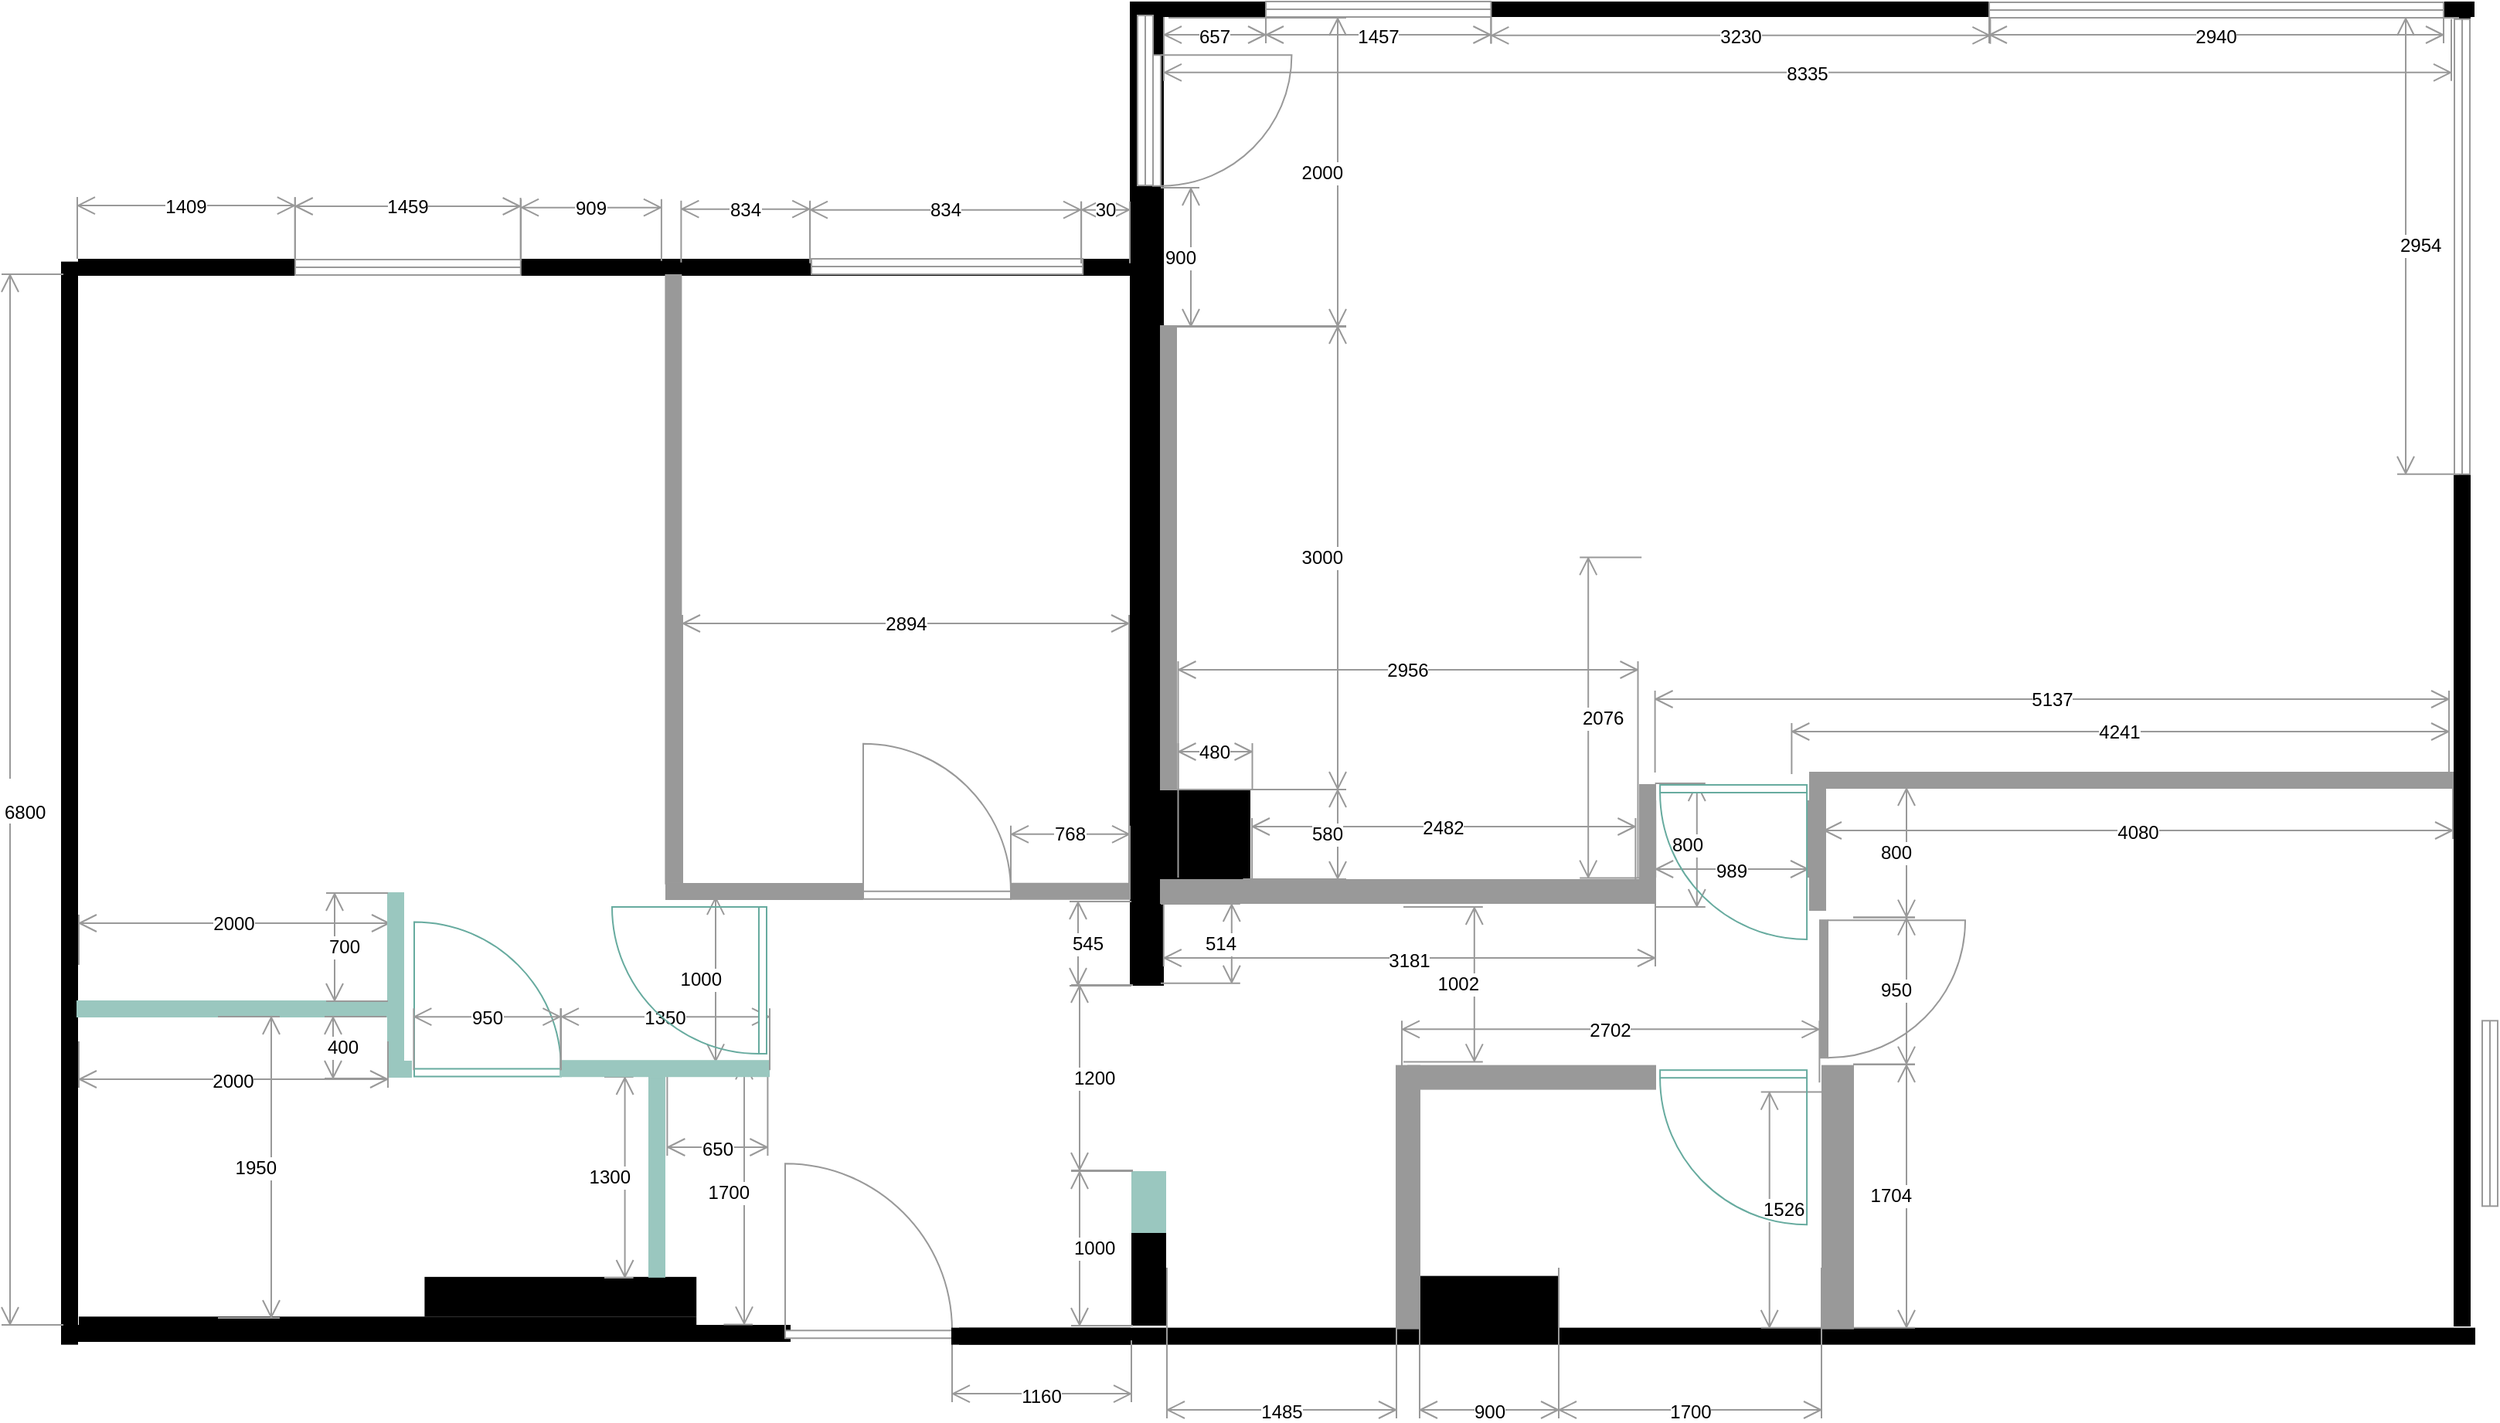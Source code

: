 <mxfile version="20.3.0" type="device"><diagram id="LmHbcjnlxek3c9rHapPQ" name="base"><mxGraphModel dx="1408" dy="843" grid="1" gridSize="10" guides="1" tooltips="1" connect="1" arrows="1" fold="1" page="1" pageScale="1" pageWidth="1600" pageHeight="900" math="0" shadow="0"><root><mxCell id="0"/><mxCell id="1" parent="0"/><mxCell id="LYEyOw4cseYLu7qsE9AW-170" value="" style="verticalLabelPosition=bottom;html=1;verticalAlign=top;align=center;shape=mxgraph.floorplan.wall;fillColor=strokeColor;strokeColor=#999999;" parent="1" vertex="1"><mxGeometry x="1260" y="1242" width="420" height="10" as="geometry"/></mxCell><mxCell id="LYEyOw4cseYLu7qsE9AW-12" value="" style="verticalLabelPosition=bottom;html=1;verticalAlign=top;align=center;shape=mxgraph.floorplan.wall;fillColor=#000000;" parent="1" vertex="1"><mxGeometry x="140" y="910" width="380" height="10" as="geometry"/></mxCell><mxCell id="LYEyOw4cseYLu7qsE9AW-13" value="" style="verticalLabelPosition=bottom;html=1;verticalAlign=top;align=center;shape=mxgraph.floorplan.wall;fillColor=#000000;direction=south;" parent="1" vertex="1"><mxGeometry x="129" y="911.82" width="10" height="700" as="geometry"/></mxCell><mxCell id="LYEyOw4cseYLu7qsE9AW-14" value="" style="verticalLabelPosition=bottom;html=1;verticalAlign=top;align=center;shape=mxgraph.floorplan.wall;fillColor=#000000;" parent="1" vertex="1"><mxGeometry x="520" y="910" width="310" height="10" as="geometry"/></mxCell><mxCell id="LYEyOw4cseYLu7qsE9AW-15" value="" style="verticalLabelPosition=bottom;html=1;verticalAlign=top;align=center;shape=mxgraph.floorplan.wall;fillColor=#000000;strokeColor=none;" parent="1" vertex="1"><mxGeometry x="820" y="743" width="870" height="10" as="geometry"/></mxCell><mxCell id="LYEyOw4cseYLu7qsE9AW-18" value="" style="verticalLabelPosition=bottom;html=1;verticalAlign=top;align=center;shape=mxgraph.floorplan.wall;fillColor=#000000;direction=south;" parent="1" vertex="1"><mxGeometry x="1677" y="750" width="10" height="850" as="geometry"/></mxCell><mxCell id="LYEyOw4cseYLu7qsE9AW-19" value="" style="verticalLabelPosition=bottom;html=1;verticalAlign=top;align=center;shape=mxgraph.floorplan.wall;fillColor=#000000;" parent="1" vertex="1"><mxGeometry x="140" y="1600" width="460" height="10" as="geometry"/></mxCell><mxCell id="LYEyOw4cseYLu7qsE9AW-21" value="" style="verticalLabelPosition=bottom;html=1;verticalAlign=top;align=center;shape=mxgraph.floorplan.wall;fillColor=#000000;" parent="1" vertex="1"><mxGeometry x="710" y="1601.82" width="980" height="10" as="geometry"/></mxCell><mxCell id="LYEyOw4cseYLu7qsE9AW-22" value="" style="rounded=0;whiteSpace=wrap;html=1;strokeColor=none;fillColor=#000000;" parent="1" vertex="1"><mxGeometry x="820" y="750" width="22" height="580" as="geometry"/></mxCell><mxCell id="LYEyOw4cseYLu7qsE9AW-23" value="" style="rounded=0;whiteSpace=wrap;html=1;strokeColor=none;fillColor=#000000;" parent="1" vertex="1"><mxGeometry x="821" y="1540" width="22.5" height="60" as="geometry"/></mxCell><mxCell id="LYEyOw4cseYLu7qsE9AW-25" value="" style="rounded=0;whiteSpace=wrap;html=1;strokeColor=none;fillColor=#000000;" parent="1" vertex="1"><mxGeometry x="820" y="1319" width="22" height="61" as="geometry"/></mxCell><mxCell id="LYEyOw4cseYLu7qsE9AW-28" value="" style="verticalLabelPosition=bottom;html=1;verticalAlign=top;align=center;shape=mxgraph.floorplan.window;strokeColor=#999999;fillColor=#FFFFFF;" parent="1" vertex="1"><mxGeometry x="280" y="910" width="145.9" height="10" as="geometry"/></mxCell><mxCell id="LYEyOw4cseYLu7qsE9AW-29" value="" style="verticalLabelPosition=bottom;html=1;verticalAlign=top;align=center;shape=mxgraph.floorplan.window;strokeColor=#999999;fillColor=#FFFFFF;" parent="1" vertex="1"><mxGeometry x="614" y="909.53" width="175.6" height="10" as="geometry"/></mxCell><mxCell id="LYEyOw4cseYLu7qsE9AW-31" value="" style="verticalLabelPosition=bottom;html=1;verticalAlign=top;align=center;shape=mxgraph.floorplan.window;strokeColor=#999999;fillColor=#FFFFFF;flipV=1;" parent="1" vertex="1"><mxGeometry x="908" y="743" width="145.7" height="10" as="geometry"/></mxCell><mxCell id="LYEyOw4cseYLu7qsE9AW-32" value="" style="verticalLabelPosition=bottom;html=1;verticalAlign=top;align=center;shape=mxgraph.floorplan.window;strokeColor=#999999;fillColor=#FFFFFF;" parent="1" vertex="1"><mxGeometry x="1376" y="743.5" width="294" height="10" as="geometry"/></mxCell><mxCell id="LYEyOw4cseYLu7qsE9AW-39" value="" style="verticalLabelPosition=bottom;html=1;verticalAlign=top;align=center;shape=mxgraph.floorplan.window;strokeColor=#999999;fillColor=#FFFFFF;direction=south;" parent="1" vertex="1"><mxGeometry x="1695" y="1402.64" width="10" height="120" as="geometry"/></mxCell><mxCell id="LYEyOw4cseYLu7qsE9AW-41" value="" style="verticalLabelPosition=bottom;html=1;verticalAlign=top;align=center;shape=mxgraph.floorplan.window;strokeColor=#999999;fillColor=#FFFFFF;direction=south;" parent="1" vertex="1"><mxGeometry x="820" y="752" width="20" height="110" as="geometry"/></mxCell><mxCell id="LYEyOw4cseYLu7qsE9AW-45" value="" style="verticalLabelPosition=bottom;html=1;verticalAlign=top;align=center;shape=mxgraph.floorplan.doorRight;aspect=fixed;strokeColor=#999999;fillColor=#FFFFFF;direction=north;" parent="1" vertex="1"><mxGeometry x="835" y="777.64" width="90" height="84.71" as="geometry"/></mxCell><mxCell id="LYEyOw4cseYLu7qsE9AW-122" value="" style="rounded=0;whiteSpace=wrap;html=1;strokeColor=none;fillColor=#000000;" parent="1" vertex="1"><mxGeometry x="363.7" y="1568.43" width="175.9" height="25.7" as="geometry"/></mxCell><mxCell id="LYEyOw4cseYLu7qsE9AW-123" value="" style="rounded=0;whiteSpace=wrap;html=1;strokeColor=none;fillColor=#000000;" parent="1" vertex="1"><mxGeometry x="140" y="1594.13" width="399.6" height="5.87" as="geometry"/></mxCell><mxCell id="LYEyOw4cseYLu7qsE9AW-136" value="545" style="shape=dimension;direction=south;whiteSpace=wrap;html=1;align=left;points=[];verticalAlign=middle;labelBackgroundColor=#ffffff;strokeColor=#999999;" parent="1" vertex="1"><mxGeometry x="781" y="1325.5" width="40" height="54.5" as="geometry"/></mxCell><mxCell id="LYEyOw4cseYLu7qsE9AW-139" value="2000" style="shape=dimension;direction=west;whiteSpace=wrap;html=1;align=center;points=[];verticalAlign=top;spacingTop=-8;labelBackgroundColor=#ffffff;strokeColor=#999999;fillColor=#999999;" parent="1" vertex="1"><mxGeometry x="140" y="1334" width="201" height="32.5" as="geometry"/></mxCell><mxCell id="LYEyOw4cseYLu7qsE9AW-140" value="" style="verticalLabelPosition=bottom;html=1;verticalAlign=top;align=center;shape=mxgraph.floorplan.wall;fillColor=strokeColor;direction=south;strokeColor=#999999;" parent="1" vertex="1"><mxGeometry x="519.7" y="920" width="10" height="393.88" as="geometry"/></mxCell><mxCell id="LYEyOw4cseYLu7qsE9AW-142" value="2894" style="shape=dimension;direction=west;whiteSpace=wrap;html=1;align=center;points=[];verticalAlign=top;spacingTop=-8;labelBackgroundColor=#ffffff;strokeColor=#999999;fillColor=#999999;" parent="1" vertex="1"><mxGeometry x="530.5" y="1140" width="289" height="173.88" as="geometry"/></mxCell><mxCell id="LYEyOw4cseYLu7qsE9AW-147" value="1409" style="shape=dimension;direction=west;whiteSpace=wrap;html=1;align=center;points=[];verticalAlign=top;spacingTop=-8;labelBackgroundColor=#ffffff;strokeColor=#999999;fillColor=#999999;" parent="1" vertex="1"><mxGeometry x="139" y="869.53" width="140.9" height="40" as="geometry"/></mxCell><mxCell id="LYEyOw4cseYLu7qsE9AW-148" value="1459" style="shape=dimension;direction=west;whiteSpace=wrap;html=1;align=center;points=[];verticalAlign=top;spacingTop=-8;labelBackgroundColor=#ffffff;strokeColor=#999999;fillColor=#999999;" parent="1" vertex="1"><mxGeometry x="279.9" y="870" width="145.9" height="40" as="geometry"/></mxCell><mxCell id="LYEyOw4cseYLu7qsE9AW-149" value="909" style="shape=dimension;direction=west;whiteSpace=wrap;html=1;align=center;points=[];verticalAlign=top;spacingTop=-8;labelBackgroundColor=#ffffff;strokeColor=#999999;fillColor=#999999;" parent="1" vertex="1"><mxGeometry x="426.05" y="870.82" width="90.9" height="40" as="geometry"/></mxCell><mxCell id="LYEyOw4cseYLu7qsE9AW-150" value="1160" style="shape=dimension;whiteSpace=wrap;html=1;align=center;points=[];verticalAlign=bottom;spacingBottom=-5;labelBackgroundColor=#ffffff;strokeColor=#999999;fillColor=#999999;" parent="1" vertex="1"><mxGeometry x="705" y="1609.51" width="116" height="40" as="geometry"/></mxCell><mxCell id="LYEyOw4cseYLu7qsE9AW-20" value="" style="verticalLabelPosition=bottom;html=1;verticalAlign=top;align=center;shape=mxgraph.floorplan.doorRight;aspect=fixed;direction=west;strokeColor=#999999;" parent="1" vertex="1"><mxGeometry x="597" y="1493.37" width="108" height="114.76" as="geometry"/></mxCell><mxCell id="LYEyOw4cseYLu7qsE9AW-151" value="" style="verticalLabelPosition=bottom;html=1;verticalAlign=top;align=center;shape=mxgraph.floorplan.wall;fillColor=#000000;" parent="1" vertex="1"><mxGeometry x="705" y="1601.82" width="115" height="10" as="geometry"/></mxCell><mxCell id="LYEyOw4cseYLu7qsE9AW-152" value="834" style="shape=dimension;direction=west;whiteSpace=wrap;html=1;align=center;points=[];verticalAlign=top;spacingTop=-8;labelBackgroundColor=#ffffff;strokeColor=#999999;fillColor=#999999;" parent="1" vertex="1"><mxGeometry x="529.7" y="871.82" width="83.4" height="40" as="geometry"/></mxCell><mxCell id="LYEyOw4cseYLu7qsE9AW-154" value="834" style="shape=dimension;direction=west;whiteSpace=wrap;html=1;align=center;points=[];verticalAlign=top;spacingTop=-8;labelBackgroundColor=#ffffff;strokeColor=#999999;fillColor=#999999;" parent="1" vertex="1"><mxGeometry x="613" y="872.35" width="175.5" height="40" as="geometry"/></mxCell><mxCell id="LYEyOw4cseYLu7qsE9AW-155" value="30" style="shape=dimension;direction=west;whiteSpace=wrap;html=1;align=center;points=[];verticalAlign=top;spacingTop=-8;labelBackgroundColor=#ffffff;strokeColor=#999999;fillColor=#999999;" parent="1" vertex="1"><mxGeometry x="788.6" y="872.35" width="31.4" height="40" as="geometry"/></mxCell><mxCell id="LYEyOw4cseYLu7qsE9AW-156" value="1485" style="shape=dimension;whiteSpace=wrap;html=1;align=center;points=[];verticalAlign=bottom;spacingBottom=-5;labelBackgroundColor=#ffffff;strokeColor=#999999;" parent="1" vertex="1"><mxGeometry x="844" y="1562.51" width="148.5" height="97.49" as="geometry"/></mxCell><mxCell id="LYEyOw4cseYLu7qsE9AW-158" value="514" style="shape=dimension;direction=north;whiteSpace=wrap;html=1;align=right;points=[];verticalAlign=middle;labelBackgroundColor=#ffffff;strokeColor=#999999;fillColor=#999999;" parent="1" vertex="1"><mxGeometry x="840" y="1327" width="51.4" height="51.4" as="geometry"/></mxCell><mxCell id="LYEyOw4cseYLu7qsE9AW-161" value="1002" style="shape=dimension;direction=north;whiteSpace=wrap;html=1;align=right;points=[];verticalAlign=middle;labelBackgroundColor=#ffffff;strokeColor=#999999;fillColor=#999999;" parent="1" vertex="1"><mxGeometry x="997" y="1329" width="51.4" height="100.2" as="geometry"/></mxCell><mxCell id="LYEyOw4cseYLu7qsE9AW-163" value="2702" style="shape=dimension;direction=west;whiteSpace=wrap;html=1;align=center;points=[];verticalAlign=top;spacingTop=-8;labelBackgroundColor=#ffffff;strokeColor=#999999;fillColor=#999999;" parent="1" vertex="1"><mxGeometry x="996" y="1402.64" width="270.2" height="40" as="geometry"/></mxCell><mxCell id="LYEyOw4cseYLu7qsE9AW-164" value="989" style="shape=dimension;whiteSpace=wrap;html=1;align=center;points=[];verticalAlign=bottom;spacingBottom=-5;labelBackgroundColor=#ffffff;strokeColor=#999999;fillColor=#999999;" parent="1" vertex="1"><mxGeometry x="1160.1" y="1260" width="98.9" height="50" as="geometry"/></mxCell><mxCell id="LYEyOw4cseYLu7qsE9AW-169" value="800" style="shape=dimension;direction=north;whiteSpace=wrap;html=1;align=right;points=[];verticalAlign=middle;labelBackgroundColor=#ffffff;strokeColor=#999999;fillColor=#999999;" parent="1" vertex="1"><mxGeometry x="1159.8" y="1249" width="32.6" height="80" as="geometry"/></mxCell><mxCell id="LYEyOw4cseYLu7qsE9AW-171" value="4241" style="shape=dimension;direction=west;whiteSpace=wrap;html=1;align=center;points=[];verticalAlign=top;spacingTop=-8;labelBackgroundColor=#ffffff;strokeColor=#999999;fillColor=#999999;" parent="1" vertex="1"><mxGeometry x="1248.2" y="1210" width="425.3" height="33" as="geometry"/></mxCell><mxCell id="LYEyOw4cseYLu7qsE9AW-173" value="4080" style="shape=dimension;whiteSpace=wrap;html=1;align=center;points=[];verticalAlign=bottom;spacingBottom=-5;labelBackgroundColor=#ffffff;strokeColor=#999999;fillColor=#999999;" parent="1" vertex="1"><mxGeometry x="1269" y="1249" width="407" height="36" as="geometry"/></mxCell><mxCell id="LYEyOw4cseYLu7qsE9AW-174" value="" style="rounded=0;whiteSpace=wrap;html=1;strokeColor=#999999;fillColor=#999999;" parent="1" vertex="1"><mxGeometry x="1260" y="1243" width="10" height="88" as="geometry"/></mxCell><mxCell id="LYEyOw4cseYLu7qsE9AW-176" value="" style="rounded=0;whiteSpace=wrap;html=1;strokeColor=#999999;fillColor=#999999;" parent="1" vertex="1"><mxGeometry x="1268" y="1431.82" width="20" height="170" as="geometry"/></mxCell><mxCell id="LYEyOw4cseYLu7qsE9AW-177" value="800" style="shape=dimension;direction=north;whiteSpace=wrap;html=1;align=right;points=[];verticalAlign=middle;labelBackgroundColor=#ffffff;strokeColor=#999999;fillColor=#999999;" parent="1" vertex="1"><mxGeometry x="1288" y="1252" width="40" height="83.8" as="geometry"/></mxCell><mxCell id="LYEyOw4cseYLu7qsE9AW-178" value="1704" style="shape=dimension;direction=north;whiteSpace=wrap;html=1;align=right;points=[];verticalAlign=middle;labelBackgroundColor=#ffffff;strokeColor=#999999;fillColor=#999999;" parent="1" vertex="1"><mxGeometry x="1288" y="1431" width="40" height="170.4" as="geometry"/></mxCell><mxCell id="LYEyOw4cseYLu7qsE9AW-179" value="950" style="shape=dimension;direction=north;whiteSpace=wrap;html=1;align=right;points=[];verticalAlign=middle;labelBackgroundColor=#ffffff;strokeColor=#999999;fillColor=#999999;" parent="1" vertex="1"><mxGeometry x="1288" y="1335.8" width="40" height="95" as="geometry"/></mxCell><mxCell id="LYEyOw4cseYLu7qsE9AW-180" value="" style="rounded=0;whiteSpace=wrap;html=1;strokeColor=none;fillColor=#000000;" parent="1" vertex="1"><mxGeometry x="1007.5" y="1567.81" width="90" height="34" as="geometry"/></mxCell><mxCell id="LYEyOw4cseYLu7qsE9AW-183" value="900" style="shape=dimension;whiteSpace=wrap;html=1;align=center;points=[];verticalAlign=bottom;spacingBottom=-5;labelBackgroundColor=#ffffff;strokeColor=#999999;" parent="1" vertex="1"><mxGeometry x="1007.5" y="1562.51" width="90" height="97.49" as="geometry"/></mxCell><mxCell id="LYEyOw4cseYLu7qsE9AW-184" value="1700" style="shape=dimension;whiteSpace=wrap;html=1;align=center;points=[];verticalAlign=bottom;spacingBottom=-5;labelBackgroundColor=#ffffff;strokeColor=#999999;" parent="1" vertex="1"><mxGeometry x="1097.5" y="1562.51" width="170" height="97.49" as="geometry"/></mxCell><mxCell id="LYEyOw4cseYLu7qsE9AW-185" value="" style="rounded=0;whiteSpace=wrap;html=1;strokeColor=#999999;fillColor=#999999;" parent="1" vertex="1"><mxGeometry x="992.5" y="1431.82" width="15" height="170" as="geometry"/></mxCell><mxCell id="LYEyOw4cseYLu7qsE9AW-186" value="1526" style="shape=dimension;direction=south;whiteSpace=wrap;html=1;align=left;points=[];verticalAlign=middle;labelBackgroundColor=#ffffff;strokeColor=#999999;fillColor=#999999;" parent="1" vertex="1"><mxGeometry x="1228.35" y="1448.8" width="40" height="152.6" as="geometry"/></mxCell><mxCell id="LYEyOw4cseYLu7qsE9AW-187" value="" style="rounded=0;whiteSpace=wrap;html=1;strokeColor=#999999;fillColor=#999999;direction=south;" parent="1" vertex="1"><mxGeometry x="1000" y="1431.82" width="160" height="15" as="geometry"/></mxCell><mxCell id="LYEyOw4cseYLu7qsE9AW-188" value="" style="rounded=0;whiteSpace=wrap;html=1;strokeColor=#999999;fillColor=#999999;direction=south;" parent="1" vertex="1"><mxGeometry x="840" y="1311.5" width="320" height="15" as="geometry"/></mxCell><mxCell id="LYEyOw4cseYLu7qsE9AW-190" value="" style="rounded=0;whiteSpace=wrap;html=1;strokeColor=none;fillColor=#000000;" parent="1" vertex="1"><mxGeometry x="840" y="1253" width="58" height="58" as="geometry"/></mxCell><mxCell id="LYEyOw4cseYLu7qsE9AW-191" value="" style="verticalLabelPosition=bottom;html=1;verticalAlign=top;align=center;shape=mxgraph.floorplan.wall;fillColor=strokeColor;direction=south;strokeColor=#999999;" parent="1" vertex="1"><mxGeometry x="840" y="953" width="10" height="300" as="geometry"/></mxCell><mxCell id="LYEyOw4cseYLu7qsE9AW-192" value="3000" style="shape=dimension;direction=north;whiteSpace=wrap;html=1;align=right;points=[];verticalAlign=middle;labelBackgroundColor=#ffffff;strokeColor=#999999;fillColor=#999999;" parent="1" vertex="1"><mxGeometry x="845.7" y="953" width="114.3" height="300" as="geometry"/></mxCell><mxCell id="LYEyOw4cseYLu7qsE9AW-193" value="2000" style="shape=dimension;direction=north;whiteSpace=wrap;html=1;align=right;points=[];verticalAlign=middle;labelBackgroundColor=#ffffff;strokeColor=#999999;fillColor=#999999;" parent="1" vertex="1"><mxGeometry x="845" y="753.5" width="115" height="200" as="geometry"/></mxCell><mxCell id="LYEyOw4cseYLu7qsE9AW-194" value="900" style="shape=dimension;direction=north;whiteSpace=wrap;html=1;align=right;points=[];verticalAlign=middle;labelBackgroundColor=#ffffff;strokeColor=#999999;fillColor=#999999;" parent="1" vertex="1"><mxGeometry x="840" y="863.5" width="25" height="90" as="geometry"/></mxCell><mxCell id="LYEyOw4cseYLu7qsE9AW-195" value="2076" style="shape=dimension;direction=south;whiteSpace=wrap;html=1;align=left;points=[];verticalAlign=middle;labelBackgroundColor=#ffffff;strokeColor=#999999;fillColor=#999999;" parent="1" vertex="1"><mxGeometry x="1111.1" y="1102.7" width="40" height="207.6" as="geometry"/></mxCell><mxCell id="LYEyOw4cseYLu7qsE9AW-197" value="5137" style="shape=dimension;direction=west;whiteSpace=wrap;html=1;align=center;points=[];verticalAlign=top;spacingTop=-8;labelBackgroundColor=#ffffff;strokeColor=#999999;fillColor=#999999;" parent="1" vertex="1"><mxGeometry x="1159.8" y="1189" width="513.7" height="53" as="geometry"/></mxCell><mxCell id="LYEyOw4cseYLu7qsE9AW-198" value="2956" style="shape=dimension;direction=west;whiteSpace=wrap;html=1;align=center;points=[];verticalAlign=top;spacingTop=-8;labelBackgroundColor=#ffffff;strokeColor=#999999;fillColor=#999999;" parent="1" vertex="1"><mxGeometry x="851.25" y="1170" width="297.5" height="140" as="geometry"/></mxCell><mxCell id="LYEyOw4cseYLu7qsE9AW-199" value="2482" style="shape=dimension;direction=west;whiteSpace=wrap;html=1;align=center;points=[];verticalAlign=top;spacingTop=-8;labelBackgroundColor=#ffffff;strokeColor=#999999;fillColor=#999999;" parent="1" vertex="1"><mxGeometry x="899.0" y="1271.5" width="248.2" height="40" as="geometry"/></mxCell><mxCell id="LYEyOw4cseYLu7qsE9AW-200" value="480" style="shape=dimension;direction=west;whiteSpace=wrap;html=1;align=center;points=[];verticalAlign=top;spacingTop=-8;labelBackgroundColor=#ffffff;strokeColor=#999999;fillColor=#999999;" parent="1" vertex="1"><mxGeometry x="851.25" y="1223" width="48" height="30" as="geometry"/></mxCell><mxCell id="LYEyOw4cseYLu7qsE9AW-201" value="3181" style="shape=dimension;whiteSpace=wrap;html=1;align=center;points=[];verticalAlign=bottom;spacingBottom=-5;labelBackgroundColor=#ffffff;strokeColor=#999999;fillColor=#999999;" parent="1" vertex="1"><mxGeometry x="841.9" y="1320" width="318.1" height="47.5" as="geometry"/></mxCell><mxCell id="LYEyOw4cseYLu7qsE9AW-203" value="2954" style="shape=dimension;direction=south;whiteSpace=wrap;html=1;align=left;points=[];verticalAlign=middle;labelBackgroundColor=#ffffff;strokeColor=#999999;fillColor=#999999;" parent="1" vertex="1"><mxGeometry x="1640" y="753.5" width="40" height="295.4" as="geometry"/></mxCell><mxCell id="LYEyOw4cseYLu7qsE9AW-204" value="" style="verticalLabelPosition=bottom;html=1;verticalAlign=top;align=center;shape=mxgraph.floorplan.window;strokeColor=#999999;fillColor=#FFFFFF;direction=south;" parent="1" vertex="1"><mxGeometry x="1677" y="754.4" width="10" height="294.5" as="geometry"/></mxCell><mxCell id="LYEyOw4cseYLu7qsE9AW-205" value="8335" style="shape=dimension;whiteSpace=wrap;html=1;align=center;points=[];verticalAlign=bottom;spacingBottom=-5;labelBackgroundColor=#ffffff;strokeColor=#999999;fillColor=#999999;" parent="1" vertex="1"><mxGeometry x="842" y="754.4" width="833" height="40" as="geometry"/></mxCell><mxCell id="LYEyOw4cseYLu7qsE9AW-206" value="2940" style="shape=dimension;whiteSpace=wrap;html=1;align=center;points=[];verticalAlign=bottom;spacingBottom=-5;labelBackgroundColor=#ffffff;strokeColor=#999999;fillColor=#999999;" parent="1" vertex="1"><mxGeometry x="1376" y="750" width="294" height="20" as="geometry"/></mxCell><mxCell id="LYEyOw4cseYLu7qsE9AW-207" value="657" style="shape=dimension;whiteSpace=wrap;html=1;align=center;points=[];verticalAlign=bottom;spacingBottom=-5;labelBackgroundColor=#ffffff;strokeColor=#999999;fillColor=#999999;" parent="1" vertex="1"><mxGeometry x="842" y="753" width="66" height="17" as="geometry"/></mxCell><mxCell id="LYEyOw4cseYLu7qsE9AW-208" value="1457" style="shape=dimension;whiteSpace=wrap;html=1;align=center;points=[];verticalAlign=bottom;spacingBottom=-5;labelBackgroundColor=#ffffff;strokeColor=#999999;fillColor=#999999;" parent="1" vertex="1"><mxGeometry x="908" y="753" width="145.7" height="17" as="geometry"/></mxCell><mxCell id="LYEyOw4cseYLu7qsE9AW-209" value="3230" style="shape=dimension;whiteSpace=wrap;html=1;align=center;points=[];verticalAlign=bottom;spacingBottom=-5;labelBackgroundColor=#ffffff;strokeColor=#999999;fillColor=#999999;" parent="1" vertex="1"><mxGeometry x="1053.7" y="753.4" width="323" height="17" as="geometry"/></mxCell><mxCell id="LYEyOw4cseYLu7qsE9AW-210" value="" style="verticalLabelPosition=bottom;html=1;verticalAlign=top;align=center;shape=mxgraph.floorplan.doorLeft;strokeColor=#999999;fillColor=#999999;flipH=0;flipV=1;direction=north;" parent="1" vertex="1"><mxGeometry x="1266.5" y="1337.6" width="85" height="89" as="geometry"/></mxCell><mxCell id="LYEyOw4cseYLu7qsE9AW-211" value="580" style="shape=dimension;direction=north;whiteSpace=wrap;html=1;align=right;points=[];verticalAlign=middle;labelBackgroundColor=#ffffff;strokeColor=#999999;fillColor=#999999;" parent="1" vertex="1"><mxGeometry x="893.2" y="1253" width="66.8" height="58" as="geometry"/></mxCell><mxCell id="vEKqB3FCuVcJWhDV_tgC-2" value="768" style="shape=dimension;direction=west;whiteSpace=wrap;html=1;align=center;points=[];verticalAlign=top;spacingTop=-8;labelBackgroundColor=#ffffff;strokeColor=#999999;fillColor=#999999;" parent="1" vertex="1"><mxGeometry x="743" y="1276.4" width="77" height="40" as="geometry"/></mxCell><mxCell id="vEKqB3FCuVcJWhDV_tgC-3" value="" style="verticalLabelPosition=bottom;html=1;verticalAlign=top;align=center;shape=mxgraph.floorplan.wall;fillColor=strokeColor;strokeColor=#999999;" parent="1" vertex="1"><mxGeometry x="743" y="1313.88" width="77" height="10" as="geometry"/></mxCell><mxCell id="vEKqB3FCuVcJWhDV_tgC-4" value="" style="verticalLabelPosition=bottom;html=1;verticalAlign=top;align=center;shape=mxgraph.floorplan.doorRight;strokeColor=#999999;fillColor=none;flipH=1;flipV=1;" parent="1" vertex="1"><mxGeometry x="647.5" y="1228.38" width="95.5" height="95.5" as="geometry"/></mxCell><mxCell id="vEKqB3FCuVcJWhDV_tgC-7" value="" style="verticalLabelPosition=bottom;html=1;verticalAlign=top;align=center;shape=mxgraph.floorplan.wall;fillColor=strokeColor;strokeColor=#999999;" parent="1" vertex="1"><mxGeometry x="520" y="1314" width="127" height="10" as="geometry"/></mxCell><mxCell id="OPT52nI8Pb2pX1ONt2yq-1" value="&lt;br&gt;6800" style="shape=dimension;direction=south;whiteSpace=wrap;html=1;align=left;points=[];verticalAlign=middle;labelBackgroundColor=#ffffff;strokeColor=#999999;fillColor=#999999;" parent="1" vertex="1"><mxGeometry x="90" y="919.53" width="40" height="680" as="geometry"/></mxCell><mxCell id="DV3rMQ3bcNVrOsu2Myw1-1" value="" style="verticalLabelPosition=bottom;html=1;verticalAlign=top;align=center;shape=mxgraph.floorplan.wallCorner;fillColor=strokeColor;direction=north;strokeColor=#9AC7BF;" parent="1" vertex="1"><mxGeometry x="340" y="1320" width="15" height="119" as="geometry"/></mxCell><mxCell id="DV3rMQ3bcNVrOsu2Myw1-2" value="" style="verticalLabelPosition=bottom;html=1;verticalAlign=top;align=center;shape=mxgraph.floorplan.wall;fillColor=strokeColor;direction=south;strokeColor=#9AC7BF;" parent="1" vertex="1"><mxGeometry x="509.0" y="1439.44" width="10" height="128.99" as="geometry"/></mxCell><mxCell id="DV3rMQ3bcNVrOsu2Myw1-3" value="" style="verticalLabelPosition=bottom;html=1;verticalAlign=top;align=center;shape=mxgraph.floorplan.wall;fillColor=strokeColor;strokeColor=#9AC7BF;" parent="1" vertex="1"><mxGeometry x="139" y="1390" width="200" height="10" as="geometry"/></mxCell><mxCell id="DV3rMQ3bcNVrOsu2Myw1-4" value="700" style="shape=dimension;direction=south;whiteSpace=wrap;html=1;align=left;points=[];verticalAlign=middle;labelBackgroundColor=#ffffff;strokeColor=#999999;" parent="1" vertex="1"><mxGeometry x="300" y="1320" width="40" height="70" as="geometry"/></mxCell><mxCell id="DV3rMQ3bcNVrOsu2Myw1-5" value="650" style="shape=dimension;whiteSpace=wrap;html=1;align=center;points=[];verticalAlign=bottom;spacingBottom=-5;labelBackgroundColor=#ffffff;strokeColor=#999999;" parent="1" vertex="1"><mxGeometry x="520.7" y="1439" width="65" height="51" as="geometry"/></mxCell><mxCell id="DV3rMQ3bcNVrOsu2Myw1-6" value="1700" style="shape=dimension;direction=north;whiteSpace=wrap;html=1;align=right;points=[];verticalAlign=middle;labelBackgroundColor=#ffffff;strokeColor=#999999;" parent="1" vertex="1"><mxGeometry x="557.2" y="1429.2" width="18.8" height="170" as="geometry"/></mxCell><mxCell id="DV3rMQ3bcNVrOsu2Myw1-7" value="" style="verticalLabelPosition=bottom;html=1;verticalAlign=top;align=center;shape=mxgraph.floorplan.doorRight;strokeColor=#67AB9F;fillColor=default;flipH=1;flipV=1;" parent="1" vertex="1"><mxGeometry x="357" y="1342.75" width="95" height="96" as="geometry"/></mxCell><mxCell id="DV3rMQ3bcNVrOsu2Myw1-10" value="" style="rounded=0;whiteSpace=wrap;html=1;strokeColor=#999999;fillColor=#999999;direction=west;" parent="1" vertex="1"><mxGeometry x="1150" y="1250" width="10" height="75.5" as="geometry"/></mxCell><mxCell id="DOWxiEm81kMclWU2xzBX-1" value="1000" style="shape=dimension;direction=north;whiteSpace=wrap;html=1;align=right;points=[];verticalAlign=middle;labelBackgroundColor=#ffffff;strokeColor=#999999;" vertex="1" parent="1"><mxGeometry x="520.7" y="1322.57" width="36.8" height="106.63" as="geometry"/></mxCell><mxCell id="DOWxiEm81kMclWU2xzBX-2" value="1300" style="shape=dimension;direction=north;whiteSpace=wrap;html=1;align=right;points=[];verticalAlign=middle;labelBackgroundColor=#ffffff;strokeColor=#999999;" vertex="1" parent="1"><mxGeometry x="480" y="1439" width="18.8" height="130" as="geometry"/></mxCell><mxCell id="DOWxiEm81kMclWU2xzBX-3" value="" style="verticalLabelPosition=bottom;html=1;verticalAlign=top;align=center;shape=mxgraph.floorplan.wall;fillColor=strokeColor;strokeColor=#9AC7BF;" vertex="1" parent="1"><mxGeometry x="451.5" y="1428.6" width="135" height="10" as="geometry"/></mxCell><mxCell id="DOWxiEm81kMclWU2xzBX-4" value="1350" style="shape=dimension;direction=west;whiteSpace=wrap;html=1;align=center;points=[];verticalAlign=top;spacingTop=-8;labelBackgroundColor=#ffffff;strokeColor=#999999;" vertex="1" parent="1"><mxGeometry x="452" y="1394.6" width="135" height="40" as="geometry"/></mxCell><mxCell id="DOWxiEm81kMclWU2xzBX-5" value="950" style="shape=dimension;direction=west;whiteSpace=wrap;html=1;align=center;points=[];verticalAlign=top;spacingTop=-8;labelBackgroundColor=#ffffff;strokeColor=#999999;" vertex="1" parent="1"><mxGeometry x="356.7" y="1394.6" width="95" height="40" as="geometry"/></mxCell><mxCell id="DOWxiEm81kMclWU2xzBX-6" value="2000" style="shape=dimension;whiteSpace=wrap;html=1;align=center;points=[];verticalAlign=bottom;spacingBottom=-5;labelBackgroundColor=#ffffff;strokeColor=#999999;" vertex="1" parent="1"><mxGeometry x="140" y="1416" width="200" height="30" as="geometry"/></mxCell><mxCell id="DOWxiEm81kMclWU2xzBX-7" value="1950" style="shape=dimension;direction=north;whiteSpace=wrap;html=1;align=right;points=[];verticalAlign=middle;labelBackgroundColor=#ffffff;strokeColor=#999999;" vertex="1" parent="1"><mxGeometry x="230" y="1400" width="40" height="195" as="geometry"/></mxCell><mxCell id="DOWxiEm81kMclWU2xzBX-8" value="" style="verticalLabelPosition=bottom;html=1;verticalAlign=top;align=center;shape=mxgraph.floorplan.doorRight;strokeColor=#67AB9F;fillColor=default;flipH=1;flipV=0;direction=north;" vertex="1" parent="1"><mxGeometry x="489" y="1329" width="96" height="95" as="geometry"/></mxCell><mxCell id="DOWxiEm81kMclWU2xzBX-9" value="" style="verticalLabelPosition=bottom;html=1;verticalAlign=top;align=center;shape=mxgraph.floorplan.doorRight;strokeColor=#67AB9F;fillColor=default;flipH=1;flipV=1;direction=west;" vertex="1" parent="1"><mxGeometry x="1163.05" y="1434.6" width="95" height="96" as="geometry"/></mxCell><mxCell id="DOWxiEm81kMclWU2xzBX-10" value="" style="verticalLabelPosition=bottom;html=1;verticalAlign=top;align=center;shape=mxgraph.floorplan.doorRight;strokeColor=#67AB9F;fillColor=default;flipH=1;flipV=1;direction=west;" vertex="1" parent="1"><mxGeometry x="1163.05" y="1250" width="95" height="96" as="geometry"/></mxCell><mxCell id="DOWxiEm81kMclWU2xzBX-15" value="400" style="shape=dimension;direction=south;whiteSpace=wrap;html=1;align=left;points=[];verticalAlign=middle;labelBackgroundColor=#ffffff;strokeColor=#999999;" vertex="1" parent="1"><mxGeometry x="299" y="1400" width="40" height="40" as="geometry"/></mxCell><mxCell id="DOWxiEm81kMclWU2xzBX-19" value="" style="rounded=0;whiteSpace=wrap;html=1;strokeColor=none;fillColor=#9AC7BF;" vertex="1" parent="1"><mxGeometry x="821" y="1500" width="22.5" height="40" as="geometry"/></mxCell><mxCell id="DOWxiEm81kMclWU2xzBX-20" value="1000" style="shape=dimension;direction=south;whiteSpace=wrap;html=1;align=left;points=[];verticalAlign=middle;labelBackgroundColor=#ffffff;strokeColor=#999999;" vertex="1" parent="1"><mxGeometry x="782" y="1500" width="40" height="100" as="geometry"/></mxCell><mxCell id="DOWxiEm81kMclWU2xzBX-21" value="1200" style="shape=dimension;direction=south;whiteSpace=wrap;html=1;align=left;points=[];verticalAlign=middle;labelBackgroundColor=#ffffff;strokeColor=#999999;" vertex="1" parent="1"><mxGeometry x="782" y="1379.5" width="40" height="120" as="geometry"/></mxCell></root></mxGraphModel></diagram></mxfile>